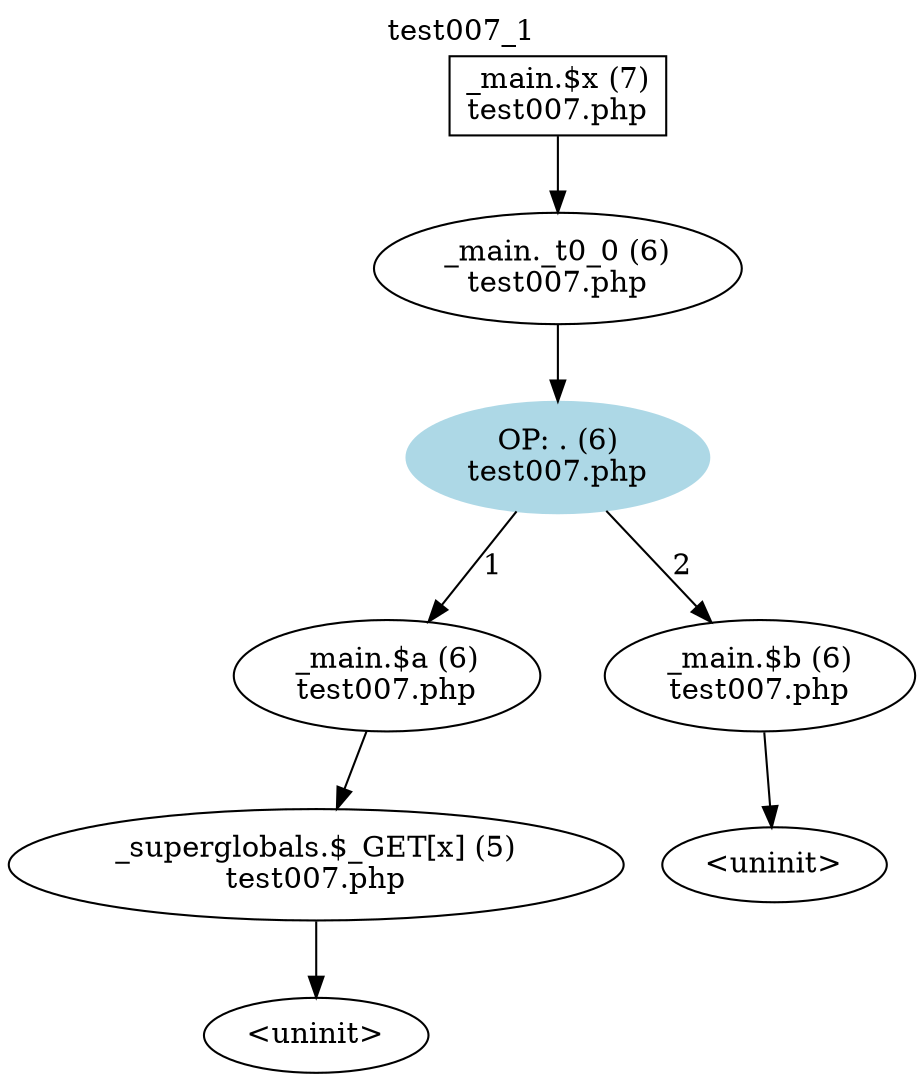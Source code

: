 digraph cfg {
  label="test007_1";
  labelloc=t;
  n1 [shape=box, label="_main.$x (7)\ntest007.php"];
  n2 [shape=ellipse, label="_main._t0_0 (6)\ntest007.php"];
  n3 [shape=ellipse, label="OP: . (6)\ntest007.php",style=filled,color=lightblue];
  n4 [shape=ellipse, label="_main.$a (6)\ntest007.php"];
  n5 [shape=ellipse, label="_main.$b (6)\ntest007.php"];
  n6 [shape=ellipse, label="_superglobals.$_GET[x] (5)\ntest007.php"];
  n7 [shape=ellipse, label="<uninit>"];
  n8 [shape=ellipse, label="<uninit>"];
  n1 -> n2;
  n2 -> n3;
  n3 -> n4[label="1"];
  n3 -> n5[label="2"];
  n4 -> n6;
  n5 -> n7;
  n6 -> n8;
}
